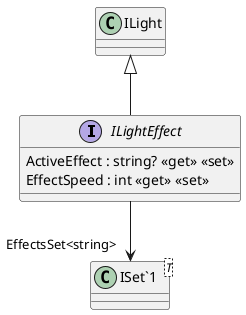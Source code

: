 @startuml
interface ILightEffect {
    ActiveEffect : string? <<get>> <<set>>
    EffectSpeed : int <<get>> <<set>>
}
class "ISet`1"<T> {
}
ILight <|-- ILightEffect
ILightEffect --> "EffectsSet<string>" "ISet`1"
@enduml
